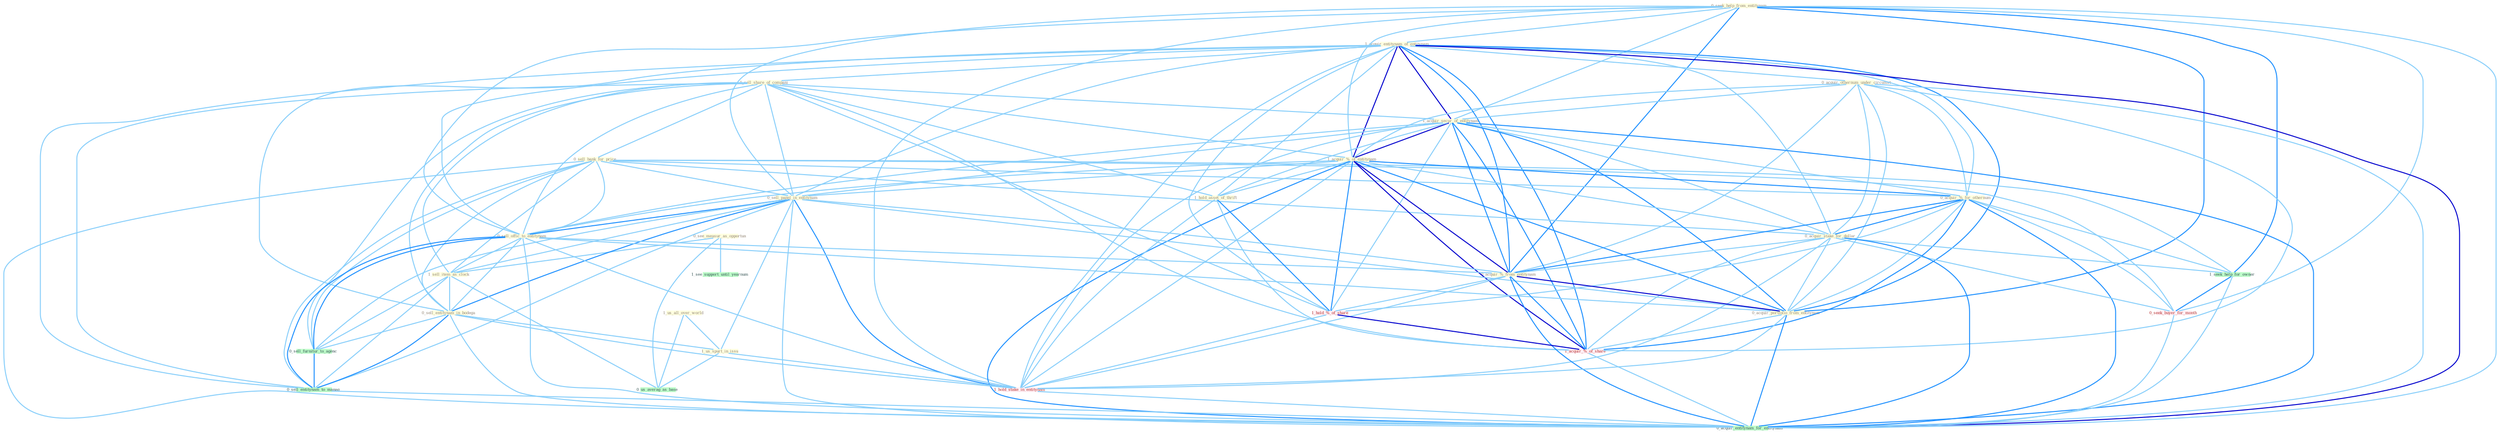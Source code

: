 Graph G{ 
    node
    [shape=polygon,style=filled,width=.5,height=.06,color="#BDFCC9",fixedsize=true,fontsize=4,
    fontcolor="#2f4f4f"];
    {node
    [color="#ffffe0", fontcolor="#8b7d6b"] "0_seek_help_from_entitynam " "1_acquir_entitynam_of_entitynam " "0_see_measur_as_opportun " "1_sell_share_of_compani " "0_sell_bank_for_price " "1_us_all_over_world " "0_acquir_othernum_under_circumst " "1_acquir_secur_of_entitynam " "1_acquir_%_of_entitynam " "0_sell_panel_in_entitynam " "0_acquir_%_for_othernum " "0_sell_offic_to_entitynam " "1_hold_asset_of_thrift " "0_acquir_stake_for_dollar " "0_acquir_%_from_entitynam " "0_acquir_portfolio_from_entitynam " "1_sell_item_as_clock " "0_sell_entitynam_in_bodega " "1_us_spurt_in_issu "}
{node [color="#fff0f5", fontcolor="#b22222"] "1_hold_%_of_share " "1_hold_stake_in_entitynam " "0_seek_buyer_for_month " "1_acquir_%_of_share "}
edge [color="#B0E2FF"];

	"0_seek_help_from_entitynam " -- "1_acquir_entitynam_of_entitynam " [w="1", color="#87cefa" ];
	"0_seek_help_from_entitynam " -- "1_acquir_secur_of_entitynam " [w="1", color="#87cefa" ];
	"0_seek_help_from_entitynam " -- "1_acquir_%_of_entitynam " [w="1", color="#87cefa" ];
	"0_seek_help_from_entitynam " -- "0_sell_panel_in_entitynam " [w="1", color="#87cefa" ];
	"0_seek_help_from_entitynam " -- "0_sell_offic_to_entitynam " [w="1", color="#87cefa" ];
	"0_seek_help_from_entitynam " -- "0_acquir_%_from_entitynam " [w="2", color="#1e90ff" , len=0.8];
	"0_seek_help_from_entitynam " -- "0_acquir_portfolio_from_entitynam " [w="2", color="#1e90ff" , len=0.8];
	"0_seek_help_from_entitynam " -- "1_hold_stake_in_entitynam " [w="1", color="#87cefa" ];
	"0_seek_help_from_entitynam " -- "1_seek_help_for_owner " [w="2", color="#1e90ff" , len=0.8];
	"0_seek_help_from_entitynam " -- "0_seek_buyer_for_month " [w="1", color="#87cefa" ];
	"0_seek_help_from_entitynam " -- "0_acquir_entitynam_for_entitynam " [w="1", color="#87cefa" ];
	"1_acquir_entitynam_of_entitynam " -- "1_sell_share_of_compani " [w="1", color="#87cefa" ];
	"1_acquir_entitynam_of_entitynam " -- "0_acquir_othernum_under_circumst " [w="1", color="#87cefa" ];
	"1_acquir_entitynam_of_entitynam " -- "1_acquir_secur_of_entitynam " [w="3", color="#0000cd" , len=0.6];
	"1_acquir_entitynam_of_entitynam " -- "1_acquir_%_of_entitynam " [w="3", color="#0000cd" , len=0.6];
	"1_acquir_entitynam_of_entitynam " -- "0_sell_panel_in_entitynam " [w="1", color="#87cefa" ];
	"1_acquir_entitynam_of_entitynam " -- "0_acquir_%_for_othernum " [w="1", color="#87cefa" ];
	"1_acquir_entitynam_of_entitynam " -- "0_sell_offic_to_entitynam " [w="1", color="#87cefa" ];
	"1_acquir_entitynam_of_entitynam " -- "1_hold_asset_of_thrift " [w="1", color="#87cefa" ];
	"1_acquir_entitynam_of_entitynam " -- "0_acquir_stake_for_dollar " [w="1", color="#87cefa" ];
	"1_acquir_entitynam_of_entitynam " -- "0_acquir_%_from_entitynam " [w="2", color="#1e90ff" , len=0.8];
	"1_acquir_entitynam_of_entitynam " -- "0_acquir_portfolio_from_entitynam " [w="2", color="#1e90ff" , len=0.8];
	"1_acquir_entitynam_of_entitynam " -- "0_sell_entitynam_in_bodega " [w="1", color="#87cefa" ];
	"1_acquir_entitynam_of_entitynam " -- "1_hold_%_of_share " [w="1", color="#87cefa" ];
	"1_acquir_entitynam_of_entitynam " -- "1_hold_stake_in_entitynam " [w="1", color="#87cefa" ];
	"1_acquir_entitynam_of_entitynam " -- "1_acquir_%_of_share " [w="2", color="#1e90ff" , len=0.8];
	"1_acquir_entitynam_of_entitynam " -- "0_sell_entitynam_to_manag " [w="1", color="#87cefa" ];
	"1_acquir_entitynam_of_entitynam " -- "0_acquir_entitynam_for_entitynam " [w="3", color="#0000cd" , len=0.6];
	"0_see_measur_as_opportun " -- "1_sell_item_as_clock " [w="1", color="#87cefa" ];
	"0_see_measur_as_opportun " -- "1_see_support_until_yearnum " [w="1", color="#87cefa" ];
	"0_see_measur_as_opportun " -- "0_us_averag_as_base " [w="1", color="#87cefa" ];
	"1_sell_share_of_compani " -- "0_sell_bank_for_price " [w="1", color="#87cefa" ];
	"1_sell_share_of_compani " -- "1_acquir_secur_of_entitynam " [w="1", color="#87cefa" ];
	"1_sell_share_of_compani " -- "1_acquir_%_of_entitynam " [w="1", color="#87cefa" ];
	"1_sell_share_of_compani " -- "0_sell_panel_in_entitynam " [w="1", color="#87cefa" ];
	"1_sell_share_of_compani " -- "0_sell_offic_to_entitynam " [w="1", color="#87cefa" ];
	"1_sell_share_of_compani " -- "1_hold_asset_of_thrift " [w="1", color="#87cefa" ];
	"1_sell_share_of_compani " -- "1_sell_item_as_clock " [w="1", color="#87cefa" ];
	"1_sell_share_of_compani " -- "0_sell_entitynam_in_bodega " [w="1", color="#87cefa" ];
	"1_sell_share_of_compani " -- "1_hold_%_of_share " [w="1", color="#87cefa" ];
	"1_sell_share_of_compani " -- "1_acquir_%_of_share " [w="1", color="#87cefa" ];
	"1_sell_share_of_compani " -- "0_sell_furnitur_to_agenc " [w="1", color="#87cefa" ];
	"1_sell_share_of_compani " -- "0_sell_entitynam_to_manag " [w="1", color="#87cefa" ];
	"0_sell_bank_for_price " -- "0_sell_panel_in_entitynam " [w="1", color="#87cefa" ];
	"0_sell_bank_for_price " -- "0_acquir_%_for_othernum " [w="1", color="#87cefa" ];
	"0_sell_bank_for_price " -- "0_sell_offic_to_entitynam " [w="1", color="#87cefa" ];
	"0_sell_bank_for_price " -- "0_acquir_stake_for_dollar " [w="1", color="#87cefa" ];
	"0_sell_bank_for_price " -- "1_sell_item_as_clock " [w="1", color="#87cefa" ];
	"0_sell_bank_for_price " -- "0_sell_entitynam_in_bodega " [w="1", color="#87cefa" ];
	"0_sell_bank_for_price " -- "1_seek_help_for_owner " [w="1", color="#87cefa" ];
	"0_sell_bank_for_price " -- "0_seek_buyer_for_month " [w="1", color="#87cefa" ];
	"0_sell_bank_for_price " -- "0_sell_furnitur_to_agenc " [w="1", color="#87cefa" ];
	"0_sell_bank_for_price " -- "0_sell_entitynam_to_manag " [w="1", color="#87cefa" ];
	"0_sell_bank_for_price " -- "0_acquir_entitynam_for_entitynam " [w="1", color="#87cefa" ];
	"1_us_all_over_world " -- "1_us_spurt_in_issu " [w="1", color="#87cefa" ];
	"1_us_all_over_world " -- "0_us_averag_as_base " [w="1", color="#87cefa" ];
	"0_acquir_othernum_under_circumst " -- "1_acquir_secur_of_entitynam " [w="1", color="#87cefa" ];
	"0_acquir_othernum_under_circumst " -- "1_acquir_%_of_entitynam " [w="1", color="#87cefa" ];
	"0_acquir_othernum_under_circumst " -- "0_acquir_%_for_othernum " [w="1", color="#87cefa" ];
	"0_acquir_othernum_under_circumst " -- "0_acquir_stake_for_dollar " [w="1", color="#87cefa" ];
	"0_acquir_othernum_under_circumst " -- "0_acquir_%_from_entitynam " [w="1", color="#87cefa" ];
	"0_acquir_othernum_under_circumst " -- "0_acquir_portfolio_from_entitynam " [w="1", color="#87cefa" ];
	"0_acquir_othernum_under_circumst " -- "1_acquir_%_of_share " [w="1", color="#87cefa" ];
	"0_acquir_othernum_under_circumst " -- "0_acquir_entitynam_for_entitynam " [w="1", color="#87cefa" ];
	"1_acquir_secur_of_entitynam " -- "1_acquir_%_of_entitynam " [w="3", color="#0000cd" , len=0.6];
	"1_acquir_secur_of_entitynam " -- "0_sell_panel_in_entitynam " [w="1", color="#87cefa" ];
	"1_acquir_secur_of_entitynam " -- "0_acquir_%_for_othernum " [w="1", color="#87cefa" ];
	"1_acquir_secur_of_entitynam " -- "0_sell_offic_to_entitynam " [w="1", color="#87cefa" ];
	"1_acquir_secur_of_entitynam " -- "1_hold_asset_of_thrift " [w="1", color="#87cefa" ];
	"1_acquir_secur_of_entitynam " -- "0_acquir_stake_for_dollar " [w="1", color="#87cefa" ];
	"1_acquir_secur_of_entitynam " -- "0_acquir_%_from_entitynam " [w="2", color="#1e90ff" , len=0.8];
	"1_acquir_secur_of_entitynam " -- "0_acquir_portfolio_from_entitynam " [w="2", color="#1e90ff" , len=0.8];
	"1_acquir_secur_of_entitynam " -- "1_hold_%_of_share " [w="1", color="#87cefa" ];
	"1_acquir_secur_of_entitynam " -- "1_hold_stake_in_entitynam " [w="1", color="#87cefa" ];
	"1_acquir_secur_of_entitynam " -- "1_acquir_%_of_share " [w="2", color="#1e90ff" , len=0.8];
	"1_acquir_secur_of_entitynam " -- "0_acquir_entitynam_for_entitynam " [w="2", color="#1e90ff" , len=0.8];
	"1_acquir_%_of_entitynam " -- "0_sell_panel_in_entitynam " [w="1", color="#87cefa" ];
	"1_acquir_%_of_entitynam " -- "0_acquir_%_for_othernum " [w="2", color="#1e90ff" , len=0.8];
	"1_acquir_%_of_entitynam " -- "0_sell_offic_to_entitynam " [w="1", color="#87cefa" ];
	"1_acquir_%_of_entitynam " -- "1_hold_asset_of_thrift " [w="1", color="#87cefa" ];
	"1_acquir_%_of_entitynam " -- "0_acquir_stake_for_dollar " [w="1", color="#87cefa" ];
	"1_acquir_%_of_entitynam " -- "0_acquir_%_from_entitynam " [w="3", color="#0000cd" , len=0.6];
	"1_acquir_%_of_entitynam " -- "0_acquir_portfolio_from_entitynam " [w="2", color="#1e90ff" , len=0.8];
	"1_acquir_%_of_entitynam " -- "1_hold_%_of_share " [w="2", color="#1e90ff" , len=0.8];
	"1_acquir_%_of_entitynam " -- "1_hold_stake_in_entitynam " [w="1", color="#87cefa" ];
	"1_acquir_%_of_entitynam " -- "1_acquir_%_of_share " [w="3", color="#0000cd" , len=0.6];
	"1_acquir_%_of_entitynam " -- "0_acquir_entitynam_for_entitynam " [w="2", color="#1e90ff" , len=0.8];
	"0_sell_panel_in_entitynam " -- "0_sell_offic_to_entitynam " [w="2", color="#1e90ff" , len=0.8];
	"0_sell_panel_in_entitynam " -- "0_acquir_%_from_entitynam " [w="1", color="#87cefa" ];
	"0_sell_panel_in_entitynam " -- "0_acquir_portfolio_from_entitynam " [w="1", color="#87cefa" ];
	"0_sell_panel_in_entitynam " -- "1_sell_item_as_clock " [w="1", color="#87cefa" ];
	"0_sell_panel_in_entitynam " -- "0_sell_entitynam_in_bodega " [w="2", color="#1e90ff" , len=0.8];
	"0_sell_panel_in_entitynam " -- "1_us_spurt_in_issu " [w="1", color="#87cefa" ];
	"0_sell_panel_in_entitynam " -- "1_hold_stake_in_entitynam " [w="2", color="#1e90ff" , len=0.8];
	"0_sell_panel_in_entitynam " -- "0_sell_furnitur_to_agenc " [w="1", color="#87cefa" ];
	"0_sell_panel_in_entitynam " -- "0_sell_entitynam_to_manag " [w="1", color="#87cefa" ];
	"0_sell_panel_in_entitynam " -- "0_acquir_entitynam_for_entitynam " [w="1", color="#87cefa" ];
	"0_acquir_%_for_othernum " -- "0_acquir_stake_for_dollar " [w="2", color="#1e90ff" , len=0.8];
	"0_acquir_%_for_othernum " -- "0_acquir_%_from_entitynam " [w="2", color="#1e90ff" , len=0.8];
	"0_acquir_%_for_othernum " -- "0_acquir_portfolio_from_entitynam " [w="1", color="#87cefa" ];
	"0_acquir_%_for_othernum " -- "1_hold_%_of_share " [w="1", color="#87cefa" ];
	"0_acquir_%_for_othernum " -- "1_seek_help_for_owner " [w="1", color="#87cefa" ];
	"0_acquir_%_for_othernum " -- "0_seek_buyer_for_month " [w="1", color="#87cefa" ];
	"0_acquir_%_for_othernum " -- "1_acquir_%_of_share " [w="2", color="#1e90ff" , len=0.8];
	"0_acquir_%_for_othernum " -- "0_acquir_entitynam_for_entitynam " [w="2", color="#1e90ff" , len=0.8];
	"0_sell_offic_to_entitynam " -- "0_acquir_%_from_entitynam " [w="1", color="#87cefa" ];
	"0_sell_offic_to_entitynam " -- "0_acquir_portfolio_from_entitynam " [w="1", color="#87cefa" ];
	"0_sell_offic_to_entitynam " -- "1_sell_item_as_clock " [w="1", color="#87cefa" ];
	"0_sell_offic_to_entitynam " -- "0_sell_entitynam_in_bodega " [w="1", color="#87cefa" ];
	"0_sell_offic_to_entitynam " -- "1_hold_stake_in_entitynam " [w="1", color="#87cefa" ];
	"0_sell_offic_to_entitynam " -- "0_sell_furnitur_to_agenc " [w="2", color="#1e90ff" , len=0.8];
	"0_sell_offic_to_entitynam " -- "0_sell_entitynam_to_manag " [w="2", color="#1e90ff" , len=0.8];
	"0_sell_offic_to_entitynam " -- "0_acquir_entitynam_for_entitynam " [w="1", color="#87cefa" ];
	"1_hold_asset_of_thrift " -- "1_hold_%_of_share " [w="2", color="#1e90ff" , len=0.8];
	"1_hold_asset_of_thrift " -- "1_hold_stake_in_entitynam " [w="1", color="#87cefa" ];
	"1_hold_asset_of_thrift " -- "1_acquir_%_of_share " [w="1", color="#87cefa" ];
	"0_acquir_stake_for_dollar " -- "0_acquir_%_from_entitynam " [w="1", color="#87cefa" ];
	"0_acquir_stake_for_dollar " -- "0_acquir_portfolio_from_entitynam " [w="1", color="#87cefa" ];
	"0_acquir_stake_for_dollar " -- "1_hold_stake_in_entitynam " [w="1", color="#87cefa" ];
	"0_acquir_stake_for_dollar " -- "1_seek_help_for_owner " [w="1", color="#87cefa" ];
	"0_acquir_stake_for_dollar " -- "0_seek_buyer_for_month " [w="1", color="#87cefa" ];
	"0_acquir_stake_for_dollar " -- "1_acquir_%_of_share " [w="1", color="#87cefa" ];
	"0_acquir_stake_for_dollar " -- "0_acquir_entitynam_for_entitynam " [w="2", color="#1e90ff" , len=0.8];
	"0_acquir_%_from_entitynam " -- "0_acquir_portfolio_from_entitynam " [w="3", color="#0000cd" , len=0.6];
	"0_acquir_%_from_entitynam " -- "1_hold_%_of_share " [w="1", color="#87cefa" ];
	"0_acquir_%_from_entitynam " -- "1_hold_stake_in_entitynam " [w="1", color="#87cefa" ];
	"0_acquir_%_from_entitynam " -- "1_acquir_%_of_share " [w="2", color="#1e90ff" , len=0.8];
	"0_acquir_%_from_entitynam " -- "0_acquir_entitynam_for_entitynam " [w="2", color="#1e90ff" , len=0.8];
	"0_acquir_portfolio_from_entitynam " -- "1_hold_stake_in_entitynam " [w="1", color="#87cefa" ];
	"0_acquir_portfolio_from_entitynam " -- "1_acquir_%_of_share " [w="1", color="#87cefa" ];
	"0_acquir_portfolio_from_entitynam " -- "0_acquir_entitynam_for_entitynam " [w="2", color="#1e90ff" , len=0.8];
	"1_sell_item_as_clock " -- "0_sell_entitynam_in_bodega " [w="1", color="#87cefa" ];
	"1_sell_item_as_clock " -- "0_sell_furnitur_to_agenc " [w="1", color="#87cefa" ];
	"1_sell_item_as_clock " -- "0_us_averag_as_base " [w="1", color="#87cefa" ];
	"1_sell_item_as_clock " -- "0_sell_entitynam_to_manag " [w="1", color="#87cefa" ];
	"0_sell_entitynam_in_bodega " -- "1_us_spurt_in_issu " [w="1", color="#87cefa" ];
	"0_sell_entitynam_in_bodega " -- "1_hold_stake_in_entitynam " [w="1", color="#87cefa" ];
	"0_sell_entitynam_in_bodega " -- "0_sell_furnitur_to_agenc " [w="1", color="#87cefa" ];
	"0_sell_entitynam_in_bodega " -- "0_sell_entitynam_to_manag " [w="2", color="#1e90ff" , len=0.8];
	"0_sell_entitynam_in_bodega " -- "0_acquir_entitynam_for_entitynam " [w="1", color="#87cefa" ];
	"1_us_spurt_in_issu " -- "1_hold_stake_in_entitynam " [w="1", color="#87cefa" ];
	"1_us_spurt_in_issu " -- "0_us_averag_as_base " [w="1", color="#87cefa" ];
	"1_hold_%_of_share " -- "1_hold_stake_in_entitynam " [w="1", color="#87cefa" ];
	"1_hold_%_of_share " -- "1_acquir_%_of_share " [w="3", color="#0000cd" , len=0.6];
	"1_hold_stake_in_entitynam " -- "0_acquir_entitynam_for_entitynam " [w="1", color="#87cefa" ];
	"1_seek_help_for_owner " -- "0_seek_buyer_for_month " [w="2", color="#1e90ff" , len=0.8];
	"1_seek_help_for_owner " -- "0_acquir_entitynam_for_entitynam " [w="1", color="#87cefa" ];
	"0_seek_buyer_for_month " -- "0_acquir_entitynam_for_entitynam " [w="1", color="#87cefa" ];
	"1_acquir_%_of_share " -- "0_acquir_entitynam_for_entitynam " [w="1", color="#87cefa" ];
	"0_sell_furnitur_to_agenc " -- "0_sell_entitynam_to_manag " [w="2", color="#1e90ff" , len=0.8];
	"0_sell_entitynam_to_manag " -- "0_acquir_entitynam_for_entitynam " [w="1", color="#87cefa" ];
}